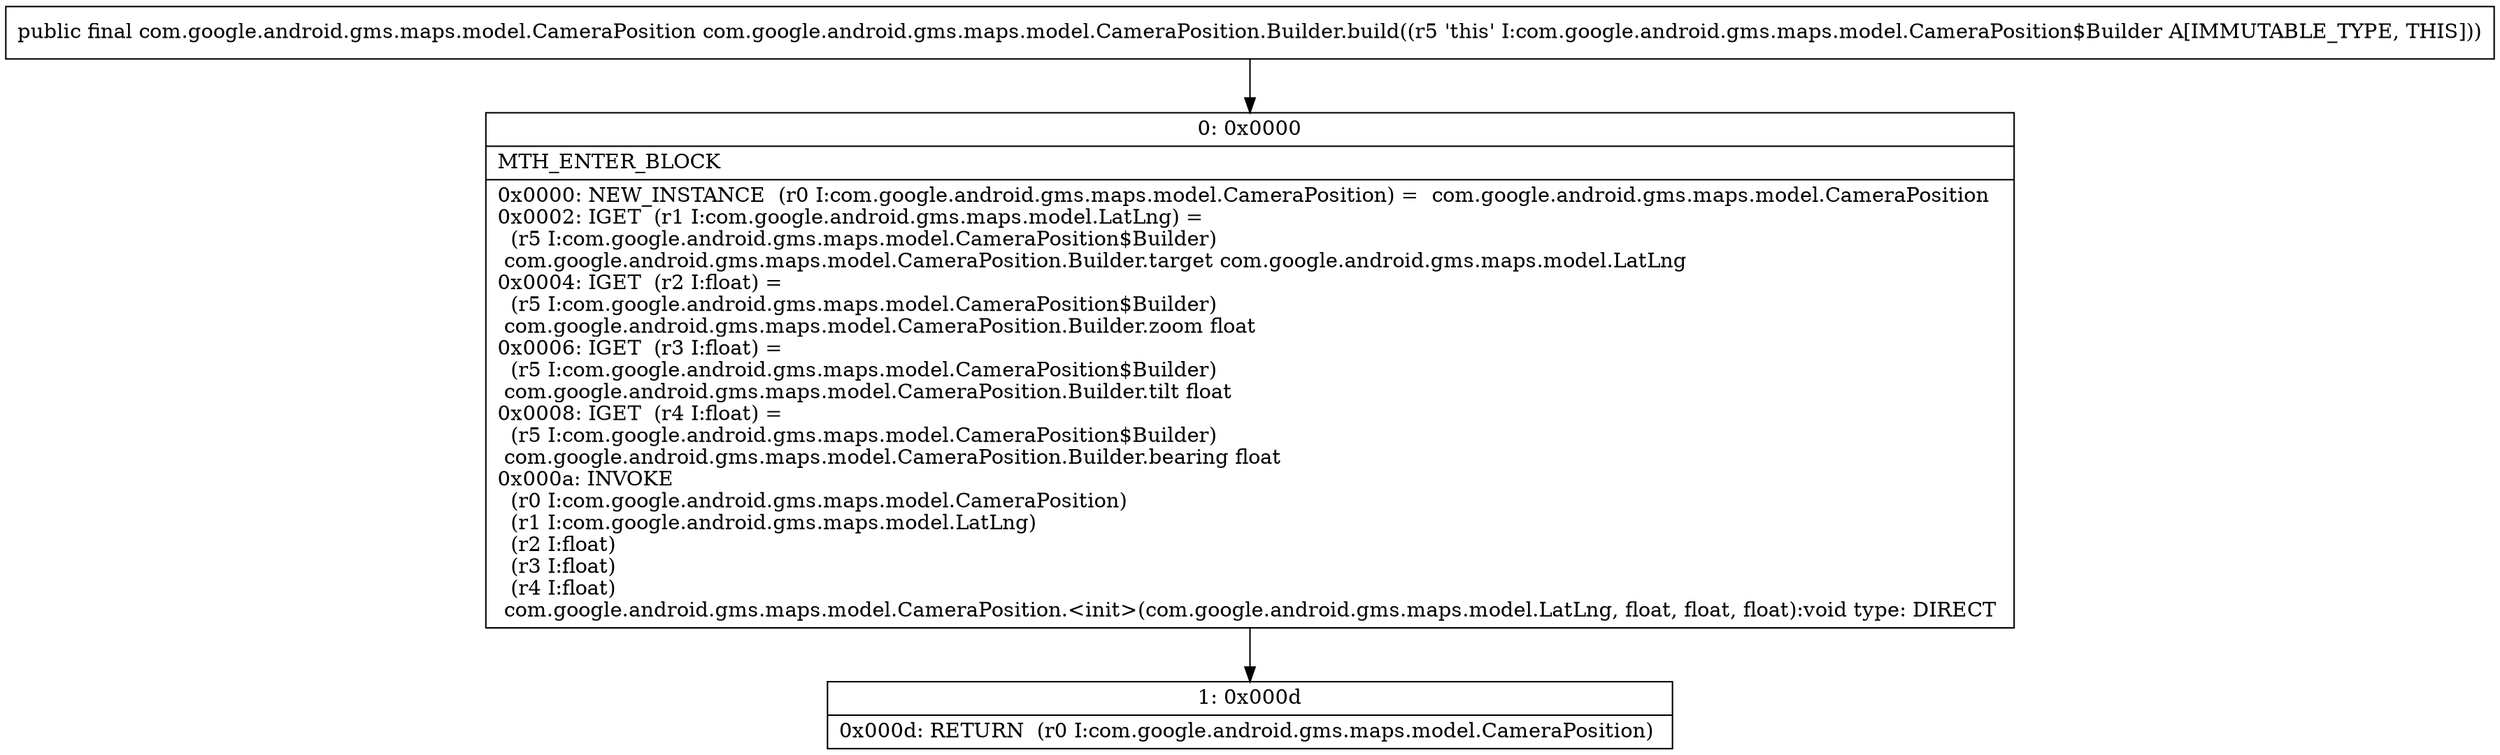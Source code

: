digraph "CFG forcom.google.android.gms.maps.model.CameraPosition.Builder.build()Lcom\/google\/android\/gms\/maps\/model\/CameraPosition;" {
Node_0 [shape=record,label="{0\:\ 0x0000|MTH_ENTER_BLOCK\l|0x0000: NEW_INSTANCE  (r0 I:com.google.android.gms.maps.model.CameraPosition) =  com.google.android.gms.maps.model.CameraPosition \l0x0002: IGET  (r1 I:com.google.android.gms.maps.model.LatLng) = \l  (r5 I:com.google.android.gms.maps.model.CameraPosition$Builder)\l com.google.android.gms.maps.model.CameraPosition.Builder.target com.google.android.gms.maps.model.LatLng \l0x0004: IGET  (r2 I:float) = \l  (r5 I:com.google.android.gms.maps.model.CameraPosition$Builder)\l com.google.android.gms.maps.model.CameraPosition.Builder.zoom float \l0x0006: IGET  (r3 I:float) = \l  (r5 I:com.google.android.gms.maps.model.CameraPosition$Builder)\l com.google.android.gms.maps.model.CameraPosition.Builder.tilt float \l0x0008: IGET  (r4 I:float) = \l  (r5 I:com.google.android.gms.maps.model.CameraPosition$Builder)\l com.google.android.gms.maps.model.CameraPosition.Builder.bearing float \l0x000a: INVOKE  \l  (r0 I:com.google.android.gms.maps.model.CameraPosition)\l  (r1 I:com.google.android.gms.maps.model.LatLng)\l  (r2 I:float)\l  (r3 I:float)\l  (r4 I:float)\l com.google.android.gms.maps.model.CameraPosition.\<init\>(com.google.android.gms.maps.model.LatLng, float, float, float):void type: DIRECT \l}"];
Node_1 [shape=record,label="{1\:\ 0x000d|0x000d: RETURN  (r0 I:com.google.android.gms.maps.model.CameraPosition) \l}"];
MethodNode[shape=record,label="{public final com.google.android.gms.maps.model.CameraPosition com.google.android.gms.maps.model.CameraPosition.Builder.build((r5 'this' I:com.google.android.gms.maps.model.CameraPosition$Builder A[IMMUTABLE_TYPE, THIS])) }"];
MethodNode -> Node_0;
Node_0 -> Node_1;
}

